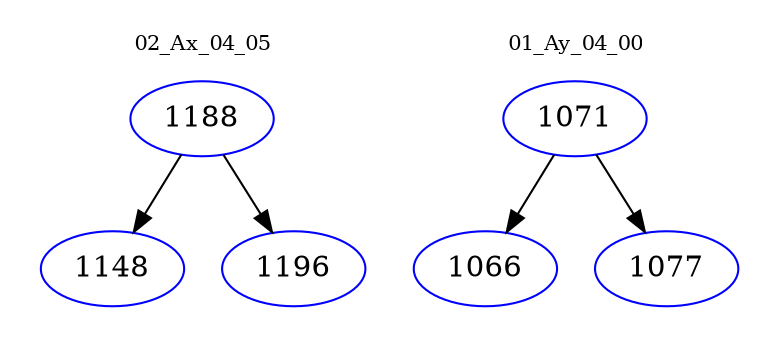 digraph{
subgraph cluster_0 {
color = white
label = "02_Ax_04_05";
fontsize=10;
T0_1188 [label="1188", color="blue"]
T0_1188 -> T0_1148 [color="black"]
T0_1148 [label="1148", color="blue"]
T0_1188 -> T0_1196 [color="black"]
T0_1196 [label="1196", color="blue"]
}
subgraph cluster_1 {
color = white
label = "01_Ay_04_00";
fontsize=10;
T1_1071 [label="1071", color="blue"]
T1_1071 -> T1_1066 [color="black"]
T1_1066 [label="1066", color="blue"]
T1_1071 -> T1_1077 [color="black"]
T1_1077 [label="1077", color="blue"]
}
}
